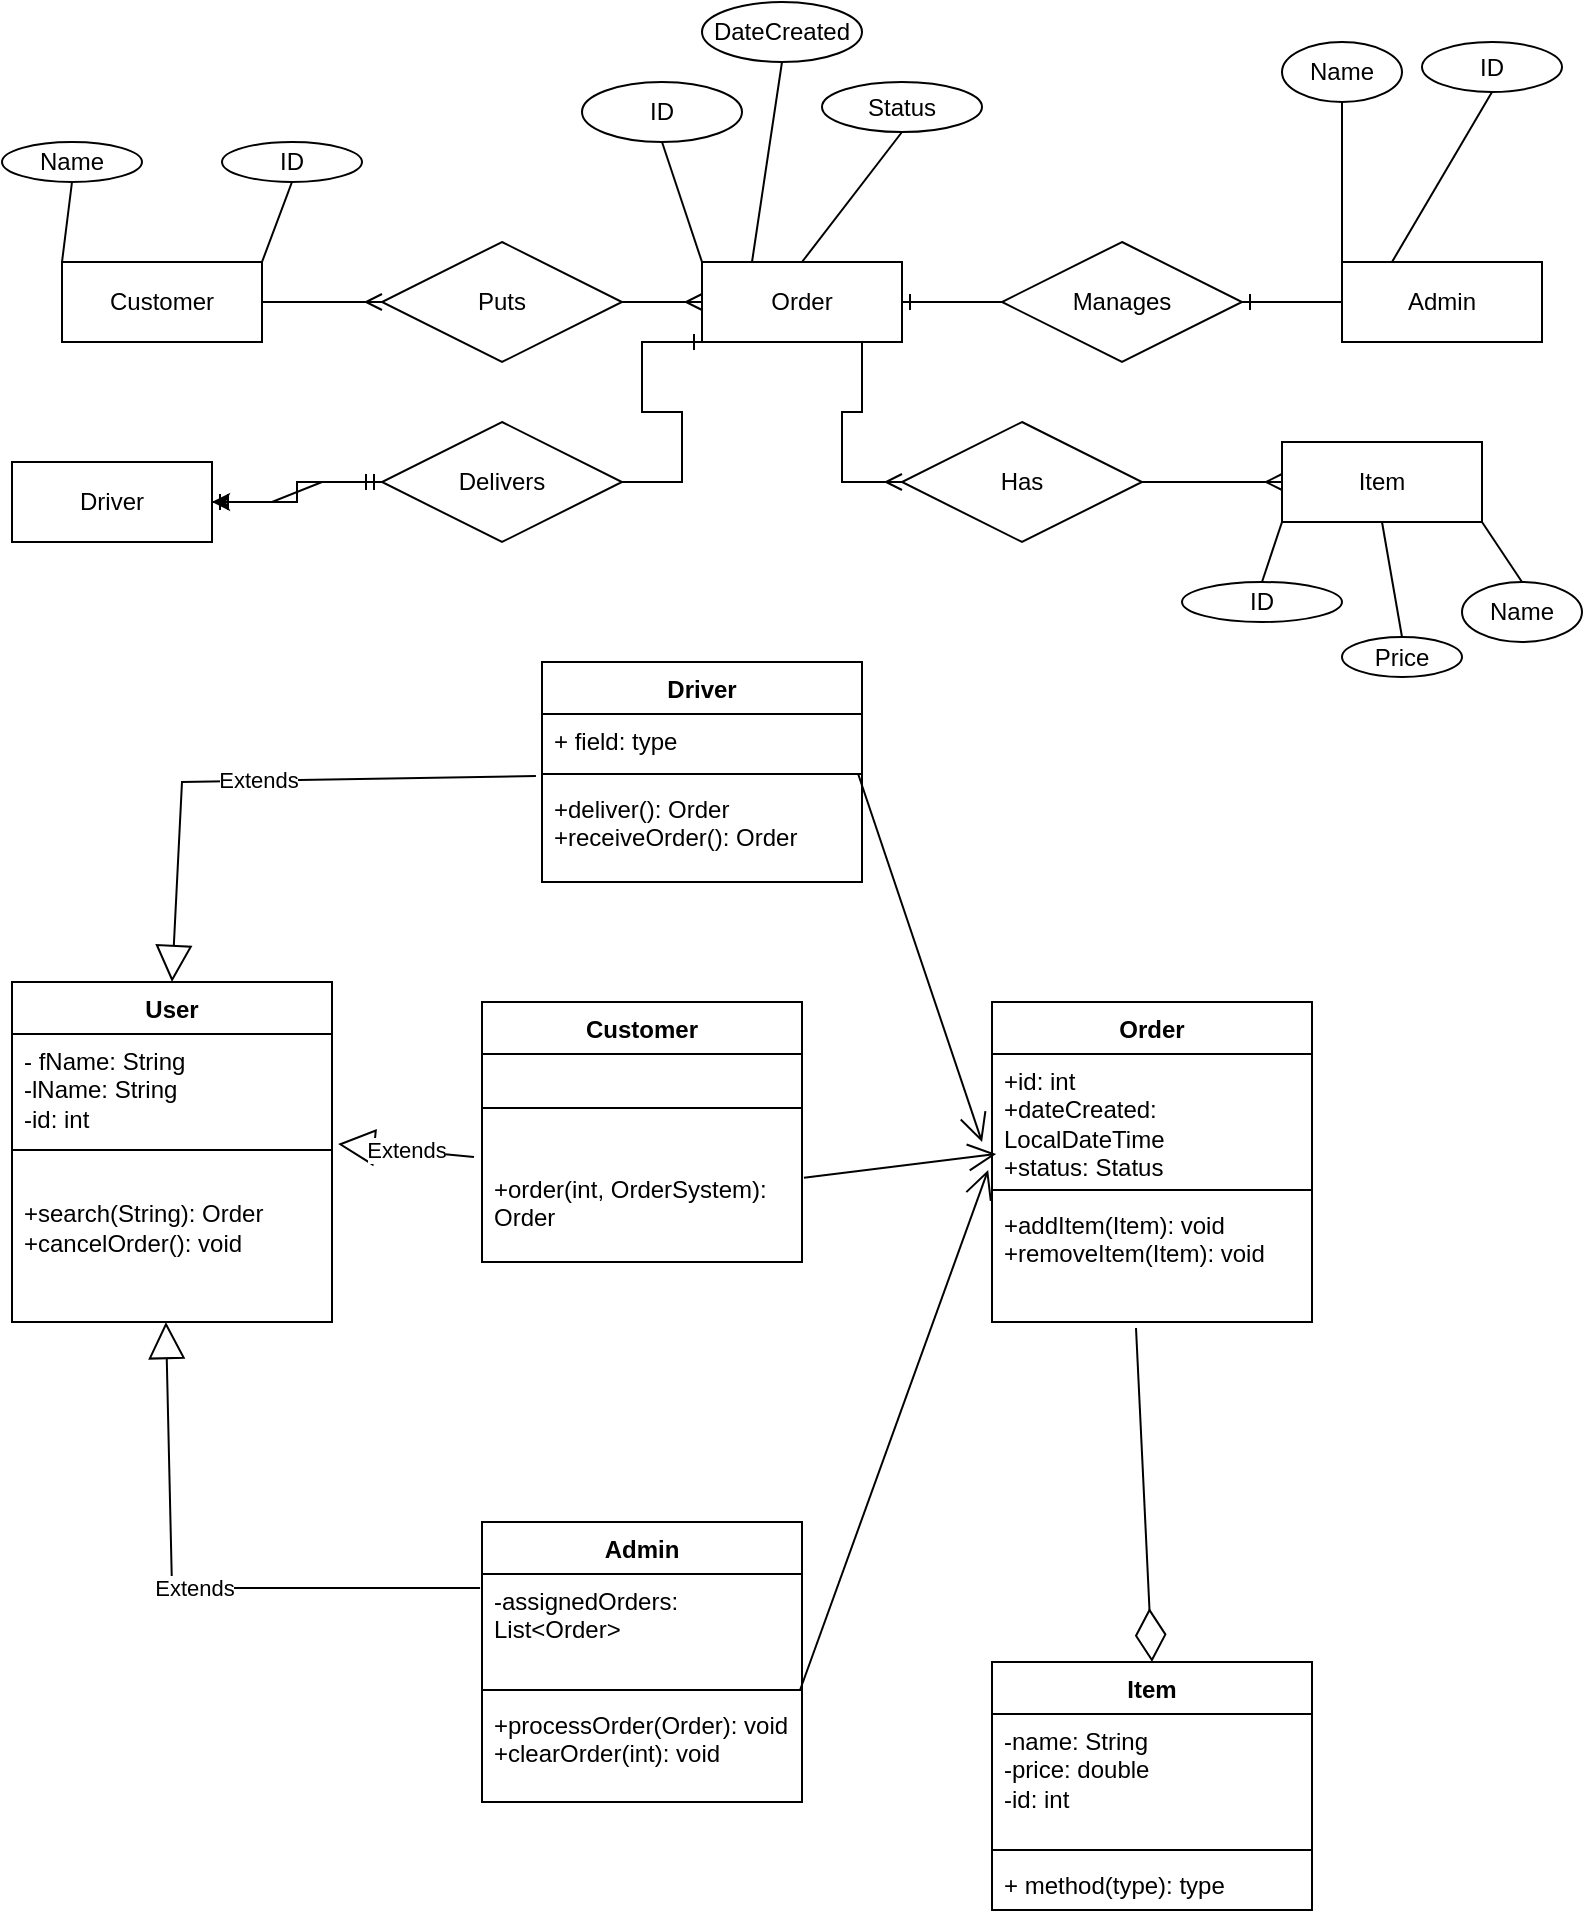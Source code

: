 <mxfile version="24.4.13" type="device" pages="2">
  <diagram name="Page-1" id="YX4GBI7kqbMjf_V6IDRE">
    <mxGraphModel dx="1249" dy="683" grid="1" gridSize="10" guides="1" tooltips="1" connect="1" arrows="1" fold="1" page="1" pageScale="1" pageWidth="850" pageHeight="1100" math="0" shadow="0">
      <root>
        <mxCell id="0" />
        <mxCell id="1" parent="0" />
        <mxCell id="QRX2uHRSCeNpsuwApHB3-1" value="Customer" style="whiteSpace=wrap;html=1;align=center;" vertex="1" parent="1">
          <mxGeometry x="40" y="140" width="100" height="40" as="geometry" />
        </mxCell>
        <mxCell id="QRX2uHRSCeNpsuwApHB3-2" value="Admin" style="whiteSpace=wrap;html=1;align=center;" vertex="1" parent="1">
          <mxGeometry x="680" y="140" width="100" height="40" as="geometry" />
        </mxCell>
        <mxCell id="QRX2uHRSCeNpsuwApHB3-3" value="Order" style="whiteSpace=wrap;html=1;align=center;" vertex="1" parent="1">
          <mxGeometry x="360" y="140" width="100" height="40" as="geometry" />
        </mxCell>
        <mxCell id="QRX2uHRSCeNpsuwApHB3-4" value="Item" style="whiteSpace=wrap;html=1;align=center;" vertex="1" parent="1">
          <mxGeometry x="650" y="230" width="100" height="40" as="geometry" />
        </mxCell>
        <mxCell id="QRX2uHRSCeNpsuwApHB3-5" value="Puts" style="shape=rhombus;perimeter=rhombusPerimeter;whiteSpace=wrap;html=1;align=center;" vertex="1" parent="1">
          <mxGeometry x="200" y="130" width="120" height="60" as="geometry" />
        </mxCell>
        <mxCell id="QRX2uHRSCeNpsuwApHB3-9" value="" style="edgeStyle=entityRelationEdgeStyle;fontSize=12;html=1;endArrow=ERmany;rounded=0;exitX=1;exitY=0.5;exitDx=0;exitDy=0;entryX=0;entryY=0.5;entryDx=0;entryDy=0;" edge="1" parent="1" source="QRX2uHRSCeNpsuwApHB3-1" target="QRX2uHRSCeNpsuwApHB3-5">
          <mxGeometry width="100" height="100" relative="1" as="geometry">
            <mxPoint x="120" y="270" as="sourcePoint" />
            <mxPoint x="220" y="170" as="targetPoint" />
          </mxGeometry>
        </mxCell>
        <mxCell id="QRX2uHRSCeNpsuwApHB3-10" value="" style="edgeStyle=entityRelationEdgeStyle;fontSize=12;html=1;endArrow=ERmany;rounded=0;exitX=1;exitY=0.5;exitDx=0;exitDy=0;entryX=0;entryY=0.5;entryDx=0;entryDy=0;" edge="1" parent="1" source="QRX2uHRSCeNpsuwApHB3-5" target="QRX2uHRSCeNpsuwApHB3-3">
          <mxGeometry width="100" height="100" relative="1" as="geometry">
            <mxPoint x="360" y="150" as="sourcePoint" />
            <mxPoint x="460" y="50" as="targetPoint" />
          </mxGeometry>
        </mxCell>
        <mxCell id="QRX2uHRSCeNpsuwApHB3-11" value="Manages" style="shape=rhombus;perimeter=rhombusPerimeter;whiteSpace=wrap;html=1;align=center;" vertex="1" parent="1">
          <mxGeometry x="510" y="130" width="120" height="60" as="geometry" />
        </mxCell>
        <mxCell id="QRX2uHRSCeNpsuwApHB3-12" value="" style="edgeStyle=entityRelationEdgeStyle;fontSize=12;html=1;endArrow=ERmany;rounded=0;entryX=0;entryY=0.5;entryDx=0;entryDy=0;exitX=0.5;exitY=1;exitDx=0;exitDy=0;" edge="1" parent="1" source="QRX2uHRSCeNpsuwApHB3-3" target="QRX2uHRSCeNpsuwApHB3-15">
          <mxGeometry width="100" height="100" relative="1" as="geometry">
            <mxPoint x="410" y="200" as="sourcePoint" />
            <mxPoint x="600" y="220" as="targetPoint" />
          </mxGeometry>
        </mxCell>
        <mxCell id="QRX2uHRSCeNpsuwApHB3-13" value="" style="edgeStyle=entityRelationEdgeStyle;fontSize=12;html=1;endArrow=ERone;endFill=1;rounded=0;exitX=0;exitY=0.5;exitDx=0;exitDy=0;entryX=1;entryY=0.5;entryDx=0;entryDy=0;" edge="1" parent="1" source="QRX2uHRSCeNpsuwApHB3-2" target="QRX2uHRSCeNpsuwApHB3-11">
          <mxGeometry width="100" height="100" relative="1" as="geometry">
            <mxPoint x="630" y="310" as="sourcePoint" />
            <mxPoint x="730" y="210" as="targetPoint" />
          </mxGeometry>
        </mxCell>
        <mxCell id="QRX2uHRSCeNpsuwApHB3-14" value="" style="edgeStyle=entityRelationEdgeStyle;fontSize=12;html=1;endArrow=ERone;endFill=1;rounded=0;exitX=0;exitY=0.5;exitDx=0;exitDy=0;entryX=1;entryY=0.5;entryDx=0;entryDy=0;" edge="1" parent="1" source="QRX2uHRSCeNpsuwApHB3-11" target="QRX2uHRSCeNpsuwApHB3-3">
          <mxGeometry width="100" height="100" relative="1" as="geometry">
            <mxPoint x="480" y="190" as="sourcePoint" />
            <mxPoint x="580" y="90" as="targetPoint" />
          </mxGeometry>
        </mxCell>
        <mxCell id="QRX2uHRSCeNpsuwApHB3-15" value="Has" style="shape=rhombus;perimeter=rhombusPerimeter;whiteSpace=wrap;html=1;align=center;" vertex="1" parent="1">
          <mxGeometry x="460" y="220" width="120" height="60" as="geometry" />
        </mxCell>
        <mxCell id="QRX2uHRSCeNpsuwApHB3-16" value="" style="edgeStyle=entityRelationEdgeStyle;fontSize=12;html=1;endArrow=ERmany;rounded=0;exitX=1;exitY=0.5;exitDx=0;exitDy=0;entryX=0;entryY=0.5;entryDx=0;entryDy=0;" edge="1" parent="1" source="QRX2uHRSCeNpsuwApHB3-15" target="QRX2uHRSCeNpsuwApHB3-4">
          <mxGeometry width="100" height="100" relative="1" as="geometry">
            <mxPoint x="580" y="400" as="sourcePoint" />
            <mxPoint x="680" y="300" as="targetPoint" />
          </mxGeometry>
        </mxCell>
        <mxCell id="QRX2uHRSCeNpsuwApHB3-17" value="Name" style="ellipse;whiteSpace=wrap;html=1;align=center;" vertex="1" parent="1">
          <mxGeometry x="10" y="80" width="70" height="20" as="geometry" />
        </mxCell>
        <mxCell id="QRX2uHRSCeNpsuwApHB3-18" value="ID" style="ellipse;whiteSpace=wrap;html=1;align=center;" vertex="1" parent="1">
          <mxGeometry x="120" y="80" width="70" height="20" as="geometry" />
        </mxCell>
        <mxCell id="QRX2uHRSCeNpsuwApHB3-19" value="" style="endArrow=none;html=1;rounded=0;entryX=0.5;entryY=1;entryDx=0;entryDy=0;exitX=0;exitY=0;exitDx=0;exitDy=0;" edge="1" parent="1" source="QRX2uHRSCeNpsuwApHB3-1" target="QRX2uHRSCeNpsuwApHB3-17">
          <mxGeometry relative="1" as="geometry">
            <mxPoint x="10" y="160" as="sourcePoint" />
            <mxPoint x="170" y="160" as="targetPoint" />
          </mxGeometry>
        </mxCell>
        <mxCell id="QRX2uHRSCeNpsuwApHB3-20" value="" style="endArrow=none;html=1;rounded=0;exitX=1;exitY=0;exitDx=0;exitDy=0;entryX=0.5;entryY=1;entryDx=0;entryDy=0;" edge="1" parent="1" source="QRX2uHRSCeNpsuwApHB3-1" target="QRX2uHRSCeNpsuwApHB3-18">
          <mxGeometry relative="1" as="geometry">
            <mxPoint x="210" y="210" as="sourcePoint" />
            <mxPoint x="370" y="210" as="targetPoint" />
          </mxGeometry>
        </mxCell>
        <mxCell id="QRX2uHRSCeNpsuwApHB3-21" value="ID" style="ellipse;whiteSpace=wrap;html=1;align=center;" vertex="1" parent="1">
          <mxGeometry x="300" y="50" width="80" height="30" as="geometry" />
        </mxCell>
        <mxCell id="QRX2uHRSCeNpsuwApHB3-22" value="Status" style="ellipse;whiteSpace=wrap;html=1;align=center;" vertex="1" parent="1">
          <mxGeometry x="420" y="50" width="80" height="25" as="geometry" />
        </mxCell>
        <mxCell id="QRX2uHRSCeNpsuwApHB3-23" value="DateCreated" style="ellipse;whiteSpace=wrap;html=1;align=center;" vertex="1" parent="1">
          <mxGeometry x="360" y="10" width="80" height="30" as="geometry" />
        </mxCell>
        <mxCell id="QRX2uHRSCeNpsuwApHB3-25" value="" style="endArrow=none;html=1;rounded=0;exitX=0;exitY=0;exitDx=0;exitDy=0;entryX=0.5;entryY=1;entryDx=0;entryDy=0;" edge="1" parent="1" source="QRX2uHRSCeNpsuwApHB3-3" target="QRX2uHRSCeNpsuwApHB3-21">
          <mxGeometry relative="1" as="geometry">
            <mxPoint x="390" y="110" as="sourcePoint" />
            <mxPoint x="550" y="110" as="targetPoint" />
          </mxGeometry>
        </mxCell>
        <mxCell id="QRX2uHRSCeNpsuwApHB3-26" value="" style="endArrow=none;html=1;rounded=0;exitX=0.5;exitY=0;exitDx=0;exitDy=0;entryX=0.5;entryY=1;entryDx=0;entryDy=0;" edge="1" parent="1" source="QRX2uHRSCeNpsuwApHB3-3" target="QRX2uHRSCeNpsuwApHB3-22">
          <mxGeometry relative="1" as="geometry">
            <mxPoint x="450" y="110" as="sourcePoint" />
            <mxPoint x="610" y="110" as="targetPoint" />
          </mxGeometry>
        </mxCell>
        <mxCell id="QRX2uHRSCeNpsuwApHB3-27" value="" style="endArrow=none;html=1;rounded=0;exitX=0.25;exitY=0;exitDx=0;exitDy=0;entryX=0.5;entryY=1;entryDx=0;entryDy=0;" edge="1" parent="1" source="QRX2uHRSCeNpsuwApHB3-3" target="QRX2uHRSCeNpsuwApHB3-23">
          <mxGeometry relative="1" as="geometry">
            <mxPoint x="490" y="110" as="sourcePoint" />
            <mxPoint x="650" y="110" as="targetPoint" />
          </mxGeometry>
        </mxCell>
        <mxCell id="QRX2uHRSCeNpsuwApHB3-28" value="Name" style="ellipse;whiteSpace=wrap;html=1;align=center;" vertex="1" parent="1">
          <mxGeometry x="650" y="30" width="60" height="30" as="geometry" />
        </mxCell>
        <mxCell id="QRX2uHRSCeNpsuwApHB3-29" value="ID" style="ellipse;whiteSpace=wrap;html=1;align=center;" vertex="1" parent="1">
          <mxGeometry x="720" y="30" width="70" height="25" as="geometry" />
        </mxCell>
        <mxCell id="QRX2uHRSCeNpsuwApHB3-30" value="" style="endArrow=none;html=1;rounded=0;exitX=0;exitY=0;exitDx=0;exitDy=0;entryX=0.5;entryY=1;entryDx=0;entryDy=0;" edge="1" parent="1" source="QRX2uHRSCeNpsuwApHB3-2" target="QRX2uHRSCeNpsuwApHB3-28">
          <mxGeometry relative="1" as="geometry">
            <mxPoint x="770" y="100" as="sourcePoint" />
            <mxPoint x="930" y="100" as="targetPoint" />
          </mxGeometry>
        </mxCell>
        <mxCell id="QRX2uHRSCeNpsuwApHB3-31" value="" style="endArrow=none;html=1;rounded=0;exitX=0.25;exitY=0;exitDx=0;exitDy=0;entryX=0.5;entryY=1;entryDx=0;entryDy=0;" edge="1" parent="1" source="QRX2uHRSCeNpsuwApHB3-2" target="QRX2uHRSCeNpsuwApHB3-29">
          <mxGeometry relative="1" as="geometry">
            <mxPoint x="770" y="110" as="sourcePoint" />
            <mxPoint x="930" y="110" as="targetPoint" />
          </mxGeometry>
        </mxCell>
        <mxCell id="QRX2uHRSCeNpsuwApHB3-33" value="ID" style="ellipse;whiteSpace=wrap;html=1;align=center;" vertex="1" parent="1">
          <mxGeometry x="600" y="300" width="80" height="20" as="geometry" />
        </mxCell>
        <mxCell id="QRX2uHRSCeNpsuwApHB3-34" value="Name" style="ellipse;whiteSpace=wrap;html=1;align=center;" vertex="1" parent="1">
          <mxGeometry x="740" y="300" width="60" height="30" as="geometry" />
        </mxCell>
        <mxCell id="QRX2uHRSCeNpsuwApHB3-35" value="Price" style="ellipse;whiteSpace=wrap;html=1;align=center;" vertex="1" parent="1">
          <mxGeometry x="680" y="327.5" width="60" height="20" as="geometry" />
        </mxCell>
        <mxCell id="QRX2uHRSCeNpsuwApHB3-36" value="" style="endArrow=none;html=1;rounded=0;exitX=0;exitY=1;exitDx=0;exitDy=0;entryX=0.5;entryY=0;entryDx=0;entryDy=0;" edge="1" parent="1" source="QRX2uHRSCeNpsuwApHB3-4" target="QRX2uHRSCeNpsuwApHB3-33">
          <mxGeometry relative="1" as="geometry">
            <mxPoint x="630" y="300" as="sourcePoint" />
            <mxPoint x="790" y="300" as="targetPoint" />
          </mxGeometry>
        </mxCell>
        <mxCell id="QRX2uHRSCeNpsuwApHB3-37" value="" style="endArrow=none;html=1;rounded=0;exitX=1;exitY=1;exitDx=0;exitDy=0;entryX=0.5;entryY=0;entryDx=0;entryDy=0;" edge="1" parent="1" source="QRX2uHRSCeNpsuwApHB3-4" target="QRX2uHRSCeNpsuwApHB3-34">
          <mxGeometry relative="1" as="geometry">
            <mxPoint x="750" y="300" as="sourcePoint" />
            <mxPoint x="910" y="300" as="targetPoint" />
          </mxGeometry>
        </mxCell>
        <mxCell id="QRX2uHRSCeNpsuwApHB3-38" value="" style="endArrow=none;html=1;rounded=0;exitX=0.5;exitY=1;exitDx=0;exitDy=0;entryX=0.5;entryY=0;entryDx=0;entryDy=0;" edge="1" parent="1" source="QRX2uHRSCeNpsuwApHB3-4" target="QRX2uHRSCeNpsuwApHB3-35">
          <mxGeometry relative="1" as="geometry">
            <mxPoint x="700" y="300" as="sourcePoint" />
            <mxPoint x="860" y="300" as="targetPoint" />
          </mxGeometry>
        </mxCell>
        <mxCell id="QRX2uHRSCeNpsuwApHB3-39" value="User" style="swimlane;fontStyle=1;align=center;verticalAlign=top;childLayout=stackLayout;horizontal=1;startSize=26;horizontalStack=0;resizeParent=1;resizeParentMax=0;resizeLast=0;collapsible=1;marginBottom=0;whiteSpace=wrap;html=1;" vertex="1" parent="1">
          <mxGeometry x="15" y="500" width="160" height="170" as="geometry" />
        </mxCell>
        <mxCell id="QRX2uHRSCeNpsuwApHB3-40" value="- fName: String&lt;div&gt;-lName: String&lt;br&gt;&lt;div&gt;-id: int&lt;/div&gt;&lt;/div&gt;" style="text;strokeColor=none;fillColor=none;align=left;verticalAlign=top;spacingLeft=4;spacingRight=4;overflow=hidden;rotatable=0;points=[[0,0.5],[1,0.5]];portConstraint=eastwest;whiteSpace=wrap;html=1;" vertex="1" parent="QRX2uHRSCeNpsuwApHB3-39">
          <mxGeometry y="26" width="160" height="54" as="geometry" />
        </mxCell>
        <mxCell id="QRX2uHRSCeNpsuwApHB3-41" value="" style="line;strokeWidth=1;fillColor=none;align=left;verticalAlign=middle;spacingTop=-1;spacingLeft=3;spacingRight=3;rotatable=0;labelPosition=right;points=[];portConstraint=eastwest;strokeColor=inherit;" vertex="1" parent="QRX2uHRSCeNpsuwApHB3-39">
          <mxGeometry y="80" width="160" height="8" as="geometry" />
        </mxCell>
        <mxCell id="QRX2uHRSCeNpsuwApHB3-42" value="&lt;br&gt;&lt;div&gt;+search(String): Order&lt;/div&gt;&lt;div&gt;+cancelOrder(): void&lt;/div&gt;" style="text;strokeColor=none;fillColor=none;align=left;verticalAlign=top;spacingLeft=4;spacingRight=4;overflow=hidden;rotatable=0;points=[[0,0.5],[1,0.5]];portConstraint=eastwest;whiteSpace=wrap;html=1;" vertex="1" parent="QRX2uHRSCeNpsuwApHB3-39">
          <mxGeometry y="88" width="160" height="82" as="geometry" />
        </mxCell>
        <mxCell id="QRX2uHRSCeNpsuwApHB3-43" value="Order" style="swimlane;fontStyle=1;align=center;verticalAlign=top;childLayout=stackLayout;horizontal=1;startSize=26;horizontalStack=0;resizeParent=1;resizeParentMax=0;resizeLast=0;collapsible=1;marginBottom=0;whiteSpace=wrap;html=1;" vertex="1" parent="1">
          <mxGeometry x="505" y="510" width="160" height="160" as="geometry" />
        </mxCell>
        <mxCell id="QRX2uHRSCeNpsuwApHB3-44" value="+id: int&lt;div&gt;+dateCreated: LocalDateTime&lt;/div&gt;&lt;div&gt;+status: Status&lt;/div&gt;" style="text;strokeColor=none;fillColor=none;align=left;verticalAlign=top;spacingLeft=4;spacingRight=4;overflow=hidden;rotatable=0;points=[[0,0.5],[1,0.5]];portConstraint=eastwest;whiteSpace=wrap;html=1;" vertex="1" parent="QRX2uHRSCeNpsuwApHB3-43">
          <mxGeometry y="26" width="160" height="64" as="geometry" />
        </mxCell>
        <mxCell id="QRX2uHRSCeNpsuwApHB3-45" value="" style="line;strokeWidth=1;fillColor=none;align=left;verticalAlign=middle;spacingTop=-1;spacingLeft=3;spacingRight=3;rotatable=0;labelPosition=right;points=[];portConstraint=eastwest;strokeColor=inherit;" vertex="1" parent="QRX2uHRSCeNpsuwApHB3-43">
          <mxGeometry y="90" width="160" height="8" as="geometry" />
        </mxCell>
        <mxCell id="QRX2uHRSCeNpsuwApHB3-46" value="+addItem(Item): void&lt;div&gt;+removeItem(Item): void&lt;/div&gt;&lt;div&gt;&lt;br&gt;&lt;/div&gt;" style="text;strokeColor=none;fillColor=none;align=left;verticalAlign=top;spacingLeft=4;spacingRight=4;overflow=hidden;rotatable=0;points=[[0,0.5],[1,0.5]];portConstraint=eastwest;whiteSpace=wrap;html=1;" vertex="1" parent="QRX2uHRSCeNpsuwApHB3-43">
          <mxGeometry y="98" width="160" height="62" as="geometry" />
        </mxCell>
        <mxCell id="QRX2uHRSCeNpsuwApHB3-47" value="Admin" style="swimlane;fontStyle=1;align=center;verticalAlign=top;childLayout=stackLayout;horizontal=1;startSize=26;horizontalStack=0;resizeParent=1;resizeParentMax=0;resizeLast=0;collapsible=1;marginBottom=0;whiteSpace=wrap;html=1;" vertex="1" parent="1">
          <mxGeometry x="250" y="770" width="160" height="140" as="geometry" />
        </mxCell>
        <mxCell id="QRX2uHRSCeNpsuwApHB3-48" value="&lt;div&gt;-assignedOrders: List&amp;lt;Order&amp;gt;&lt;/div&gt;" style="text;strokeColor=none;fillColor=none;align=left;verticalAlign=top;spacingLeft=4;spacingRight=4;overflow=hidden;rotatable=0;points=[[0,0.5],[1,0.5]];portConstraint=eastwest;whiteSpace=wrap;html=1;" vertex="1" parent="QRX2uHRSCeNpsuwApHB3-47">
          <mxGeometry y="26" width="160" height="54" as="geometry" />
        </mxCell>
        <mxCell id="QRX2uHRSCeNpsuwApHB3-49" value="" style="line;strokeWidth=1;fillColor=none;align=left;verticalAlign=middle;spacingTop=-1;spacingLeft=3;spacingRight=3;rotatable=0;labelPosition=right;points=[];portConstraint=eastwest;strokeColor=inherit;" vertex="1" parent="QRX2uHRSCeNpsuwApHB3-47">
          <mxGeometry y="80" width="160" height="8" as="geometry" />
        </mxCell>
        <mxCell id="QRX2uHRSCeNpsuwApHB3-50" value="+processOrder(Order): void&lt;div&gt;+clearOrder(int): void&lt;/div&gt;" style="text;strokeColor=none;fillColor=none;align=left;verticalAlign=top;spacingLeft=4;spacingRight=4;overflow=hidden;rotatable=0;points=[[0,0.5],[1,0.5]];portConstraint=eastwest;whiteSpace=wrap;html=1;" vertex="1" parent="QRX2uHRSCeNpsuwApHB3-47">
          <mxGeometry y="88" width="160" height="52" as="geometry" />
        </mxCell>
        <mxCell id="QRX2uHRSCeNpsuwApHB3-51" value="Item" style="swimlane;fontStyle=1;align=center;verticalAlign=top;childLayout=stackLayout;horizontal=1;startSize=26;horizontalStack=0;resizeParent=1;resizeParentMax=0;resizeLast=0;collapsible=1;marginBottom=0;whiteSpace=wrap;html=1;" vertex="1" parent="1">
          <mxGeometry x="505" y="840" width="160" height="124" as="geometry" />
        </mxCell>
        <mxCell id="QRX2uHRSCeNpsuwApHB3-52" value="-name: String&lt;div&gt;-price: double&lt;/div&gt;&lt;div&gt;-id: int&lt;/div&gt;" style="text;strokeColor=none;fillColor=none;align=left;verticalAlign=top;spacingLeft=4;spacingRight=4;overflow=hidden;rotatable=0;points=[[0,0.5],[1,0.5]];portConstraint=eastwest;whiteSpace=wrap;html=1;" vertex="1" parent="QRX2uHRSCeNpsuwApHB3-51">
          <mxGeometry y="26" width="160" height="64" as="geometry" />
        </mxCell>
        <mxCell id="QRX2uHRSCeNpsuwApHB3-53" value="" style="line;strokeWidth=1;fillColor=none;align=left;verticalAlign=middle;spacingTop=-1;spacingLeft=3;spacingRight=3;rotatable=0;labelPosition=right;points=[];portConstraint=eastwest;strokeColor=inherit;" vertex="1" parent="QRX2uHRSCeNpsuwApHB3-51">
          <mxGeometry y="90" width="160" height="8" as="geometry" />
        </mxCell>
        <mxCell id="QRX2uHRSCeNpsuwApHB3-54" value="+ method(type): type" style="text;strokeColor=none;fillColor=none;align=left;verticalAlign=top;spacingLeft=4;spacingRight=4;overflow=hidden;rotatable=0;points=[[0,0.5],[1,0.5]];portConstraint=eastwest;whiteSpace=wrap;html=1;" vertex="1" parent="QRX2uHRSCeNpsuwApHB3-51">
          <mxGeometry y="98" width="160" height="26" as="geometry" />
        </mxCell>
        <mxCell id="QRX2uHRSCeNpsuwApHB3-63" value="Extends" style="endArrow=block;endSize=16;endFill=0;html=1;rounded=0;exitX=-0.006;exitY=0.13;exitDx=0;exitDy=0;entryX=0.481;entryY=1;entryDx=0;entryDy=0;entryPerimeter=0;exitPerimeter=0;" edge="1" parent="1" source="QRX2uHRSCeNpsuwApHB3-48" target="QRX2uHRSCeNpsuwApHB3-42">
          <mxGeometry width="160" relative="1" as="geometry">
            <mxPoint x="215" y="690" as="sourcePoint" />
            <mxPoint x="375" y="690" as="targetPoint" />
            <Array as="points">
              <mxPoint x="95" y="803" />
            </Array>
          </mxGeometry>
        </mxCell>
        <mxCell id="QRX2uHRSCeNpsuwApHB3-64" value="" style="endArrow=diamondThin;endFill=0;endSize=24;html=1;rounded=0;exitX=0.45;exitY=1.048;exitDx=0;exitDy=0;exitPerimeter=0;entryX=0.5;entryY=0;entryDx=0;entryDy=0;" edge="1" parent="1" source="QRX2uHRSCeNpsuwApHB3-46" target="QRX2uHRSCeNpsuwApHB3-51">
          <mxGeometry width="160" relative="1" as="geometry">
            <mxPoint x="365" y="710" as="sourcePoint" />
            <mxPoint x="525" y="710" as="targetPoint" />
          </mxGeometry>
        </mxCell>
        <mxCell id="QRX2uHRSCeNpsuwApHB3-68" value="Customer" style="swimlane;fontStyle=1;align=center;verticalAlign=top;childLayout=stackLayout;horizontal=1;startSize=26;horizontalStack=0;resizeParent=1;resizeParentMax=0;resizeLast=0;collapsible=1;marginBottom=0;whiteSpace=wrap;html=1;" vertex="1" parent="1">
          <mxGeometry x="250" y="510" width="160" height="130" as="geometry" />
        </mxCell>
        <mxCell id="QRX2uHRSCeNpsuwApHB3-70" value="" style="line;strokeWidth=1;fillColor=none;align=left;verticalAlign=middle;spacingTop=-1;spacingLeft=3;spacingRight=3;rotatable=0;labelPosition=right;points=[];portConstraint=eastwest;strokeColor=inherit;" vertex="1" parent="QRX2uHRSCeNpsuwApHB3-68">
          <mxGeometry y="26" width="160" height="54" as="geometry" />
        </mxCell>
        <mxCell id="QRX2uHRSCeNpsuwApHB3-71" value="+order(int, OrderSystem):&amp;nbsp;&lt;div&gt;Order&lt;/div&gt;&lt;div&gt;&lt;br&gt;&lt;/div&gt;" style="text;strokeColor=none;fillColor=none;align=left;verticalAlign=top;spacingLeft=4;spacingRight=4;overflow=hidden;rotatable=0;points=[[0,0.5],[1,0.5]];portConstraint=eastwest;whiteSpace=wrap;html=1;" vertex="1" parent="QRX2uHRSCeNpsuwApHB3-68">
          <mxGeometry y="80" width="160" height="50" as="geometry" />
        </mxCell>
        <mxCell id="QRX2uHRSCeNpsuwApHB3-72" value="Extends" style="endArrow=block;endSize=16;endFill=0;html=1;rounded=0;exitX=-0.025;exitY=-0.049;exitDx=0;exitDy=0;entryX=1.019;entryY=1.019;entryDx=0;entryDy=0;entryPerimeter=0;exitPerimeter=0;" edge="1" parent="1" source="QRX2uHRSCeNpsuwApHB3-71" target="QRX2uHRSCeNpsuwApHB3-40">
          <mxGeometry width="160" relative="1" as="geometry">
            <mxPoint x="265" y="680" as="sourcePoint" />
            <mxPoint x="425" y="680" as="targetPoint" />
          </mxGeometry>
        </mxCell>
        <mxCell id="QRX2uHRSCeNpsuwApHB3-73" value="" style="endArrow=open;endFill=1;endSize=12;html=1;rounded=0;exitX=0.994;exitY=0.5;exitDx=0;exitDy=0;exitPerimeter=0;entryX=-0.012;entryY=0.906;entryDx=0;entryDy=0;entryPerimeter=0;" edge="1" parent="1" source="QRX2uHRSCeNpsuwApHB3-49" target="QRX2uHRSCeNpsuwApHB3-44">
          <mxGeometry width="160" relative="1" as="geometry">
            <mxPoint x="445" y="730" as="sourcePoint" />
            <mxPoint x="605" y="730" as="targetPoint" />
          </mxGeometry>
        </mxCell>
        <mxCell id="QRX2uHRSCeNpsuwApHB3-74" value="" style="endArrow=open;endFill=1;endSize=12;html=1;rounded=0;exitX=1.006;exitY=0.157;exitDx=0;exitDy=0;exitPerimeter=0;entryX=0.013;entryY=0.781;entryDx=0;entryDy=0;entryPerimeter=0;" edge="1" parent="1" source="QRX2uHRSCeNpsuwApHB3-71" target="QRX2uHRSCeNpsuwApHB3-44">
          <mxGeometry width="160" relative="1" as="geometry">
            <mxPoint x="435" y="550" as="sourcePoint" />
            <mxPoint x="595" y="550" as="targetPoint" />
          </mxGeometry>
        </mxCell>
        <mxCell id="QRX2uHRSCeNpsuwApHB3-75" value="Driver" style="whiteSpace=wrap;html=1;align=center;" vertex="1" parent="1">
          <mxGeometry x="15" y="240" width="100" height="40" as="geometry" />
        </mxCell>
        <mxCell id="QRX2uHRSCeNpsuwApHB3-76" value="" style="edgeStyle=entityRelationEdgeStyle;fontSize=12;html=1;endArrow=ERmandOne;startArrow=ERmandOne;rounded=0;exitX=1;exitY=0.5;exitDx=0;exitDy=0;entryX=0;entryY=0.5;entryDx=0;entryDy=0;" edge="1" parent="1" source="QRX2uHRSCeNpsuwApHB3-75" target="QRX2uHRSCeNpsuwApHB3-77">
          <mxGeometry width="100" height="100" relative="1" as="geometry">
            <mxPoint x="220" y="340" as="sourcePoint" />
            <mxPoint x="240" y="250" as="targetPoint" />
            <Array as="points">
              <mxPoint x="360" y="270" />
            </Array>
          </mxGeometry>
        </mxCell>
        <mxCell id="QRX2uHRSCeNpsuwApHB3-78" value="" style="edgeStyle=orthogonalEdgeStyle;rounded=0;orthogonalLoop=1;jettySize=auto;html=1;" edge="1" parent="1" source="QRX2uHRSCeNpsuwApHB3-77" target="QRX2uHRSCeNpsuwApHB3-75">
          <mxGeometry relative="1" as="geometry" />
        </mxCell>
        <mxCell id="QRX2uHRSCeNpsuwApHB3-77" value="Delivers" style="shape=rhombus;perimeter=rhombusPerimeter;whiteSpace=wrap;html=1;align=center;" vertex="1" parent="1">
          <mxGeometry x="200" y="220" width="120" height="60" as="geometry" />
        </mxCell>
        <mxCell id="QRX2uHRSCeNpsuwApHB3-79" value="" style="edgeStyle=entityRelationEdgeStyle;fontSize=12;html=1;endArrow=ERone;endFill=1;rounded=0;exitX=1;exitY=0.5;exitDx=0;exitDy=0;entryX=0;entryY=1;entryDx=0;entryDy=0;" edge="1" parent="1" source="QRX2uHRSCeNpsuwApHB3-77" target="QRX2uHRSCeNpsuwApHB3-3">
          <mxGeometry width="100" height="100" relative="1" as="geometry">
            <mxPoint x="340" y="330" as="sourcePoint" />
            <mxPoint x="440" y="230" as="targetPoint" />
          </mxGeometry>
        </mxCell>
        <mxCell id="QRX2uHRSCeNpsuwApHB3-80" value="Driver" style="swimlane;fontStyle=1;align=center;verticalAlign=top;childLayout=stackLayout;horizontal=1;startSize=26;horizontalStack=0;resizeParent=1;resizeParentMax=0;resizeLast=0;collapsible=1;marginBottom=0;whiteSpace=wrap;html=1;" vertex="1" parent="1">
          <mxGeometry x="280" y="340" width="160" height="110" as="geometry" />
        </mxCell>
        <mxCell id="QRX2uHRSCeNpsuwApHB3-81" value="+ field: type" style="text;strokeColor=none;fillColor=none;align=left;verticalAlign=top;spacingLeft=4;spacingRight=4;overflow=hidden;rotatable=0;points=[[0,0.5],[1,0.5]];portConstraint=eastwest;whiteSpace=wrap;html=1;" vertex="1" parent="QRX2uHRSCeNpsuwApHB3-80">
          <mxGeometry y="26" width="160" height="26" as="geometry" />
        </mxCell>
        <mxCell id="QRX2uHRSCeNpsuwApHB3-82" value="" style="line;strokeWidth=1;fillColor=none;align=left;verticalAlign=middle;spacingTop=-1;spacingLeft=3;spacingRight=3;rotatable=0;labelPosition=right;points=[];portConstraint=eastwest;strokeColor=inherit;" vertex="1" parent="QRX2uHRSCeNpsuwApHB3-80">
          <mxGeometry y="52" width="160" height="8" as="geometry" />
        </mxCell>
        <mxCell id="QRX2uHRSCeNpsuwApHB3-83" value="+deliver(): Order&lt;div&gt;+receiveOrder(): Order&amp;nbsp;&lt;/div&gt;" style="text;strokeColor=none;fillColor=none;align=left;verticalAlign=top;spacingLeft=4;spacingRight=4;overflow=hidden;rotatable=0;points=[[0,0.5],[1,0.5]];portConstraint=eastwest;whiteSpace=wrap;html=1;" vertex="1" parent="QRX2uHRSCeNpsuwApHB3-80">
          <mxGeometry y="60" width="160" height="50" as="geometry" />
        </mxCell>
        <mxCell id="QRX2uHRSCeNpsuwApHB3-84" value="Extends" style="endArrow=block;endSize=16;endFill=0;html=1;rounded=0;entryX=0.5;entryY=0;entryDx=0;entryDy=0;exitX=-0.019;exitY=-0.06;exitDx=0;exitDy=0;exitPerimeter=0;" edge="1" parent="1" source="QRX2uHRSCeNpsuwApHB3-83" target="QRX2uHRSCeNpsuwApHB3-39">
          <mxGeometry width="160" relative="1" as="geometry">
            <mxPoint x="120" y="400" as="sourcePoint" />
            <mxPoint x="280" y="400" as="targetPoint" />
            <Array as="points">
              <mxPoint x="100" y="400" />
            </Array>
          </mxGeometry>
        </mxCell>
        <mxCell id="QRX2uHRSCeNpsuwApHB3-85" value="" style="endArrow=open;endFill=1;endSize=12;html=1;rounded=0;exitX=0.988;exitY=1.154;exitDx=0;exitDy=0;exitPerimeter=0;entryX=-0.031;entryY=0.688;entryDx=0;entryDy=0;entryPerimeter=0;" edge="1" parent="1" source="QRX2uHRSCeNpsuwApHB3-81" target="QRX2uHRSCeNpsuwApHB3-44">
          <mxGeometry width="160" relative="1" as="geometry">
            <mxPoint x="520" y="410" as="sourcePoint" />
            <mxPoint x="680" y="410" as="targetPoint" />
          </mxGeometry>
        </mxCell>
      </root>
    </mxGraphModel>
  </diagram>
  <diagram id="Igny0tqCEcn3qLuJyPUk" name="Page-2">
    <mxGraphModel dx="1249" dy="683" grid="1" gridSize="10" guides="1" tooltips="1" connect="1" arrows="1" fold="1" page="1" pageScale="1" pageWidth="850" pageHeight="1100" math="0" shadow="0">
      <root>
        <mxCell id="0" />
        <mxCell id="1" parent="0" />
        <mxCell id="aJS2GjgJOoIlMei6poJU-3" value="Customer" style="html=1;whiteSpace=wrap;" vertex="1" parent="1">
          <mxGeometry x="70" y="90" width="110" height="50" as="geometry" />
        </mxCell>
        <mxCell id="aJS2GjgJOoIlMei6poJU-4" value="Admin" style="html=1;whiteSpace=wrap;" vertex="1" parent="1">
          <mxGeometry x="340" y="90" width="110" height="50" as="geometry" />
        </mxCell>
        <mxCell id="aJS2GjgJOoIlMei6poJU-5" value="Driver" style="html=1;whiteSpace=wrap;" vertex="1" parent="1">
          <mxGeometry x="600" y="90" width="110" height="50" as="geometry" />
        </mxCell>
        <mxCell id="aJS2GjgJOoIlMei6poJU-6" value="Place order" style="rounded=1;whiteSpace=wrap;html=1;" vertex="1" parent="1">
          <mxGeometry x="85" y="170" width="95" height="40" as="geometry" />
        </mxCell>
        <mxCell id="aJS2GjgJOoIlMei6poJU-7" value="Process order" style="rounded=1;whiteSpace=wrap;html=1;" vertex="1" parent="1">
          <mxGeometry x="350" y="260" width="100" height="40" as="geometry" />
        </mxCell>
        <mxCell id="MyNQWug4072BYo_ai6gP-1" value="receive Order" style="rounded=1;whiteSpace=wrap;html=1;" vertex="1" parent="1">
          <mxGeometry x="620" y="290" width="90" height="40" as="geometry" />
        </mxCell>
        <mxCell id="MyNQWug4072BYo_ai6gP-2" value="Deliver order" style="rounded=1;whiteSpace=wrap;html=1;" vertex="1" parent="1">
          <mxGeometry x="620" y="390" width="90" height="30" as="geometry" />
        </mxCell>
        <mxCell id="MyNQWug4072BYo_ai6gP-3" value="Receive Order" style="rounded=1;whiteSpace=wrap;html=1;" vertex="1" parent="1">
          <mxGeometry x="85" y="440" width="90" height="40" as="geometry" />
        </mxCell>
        <mxCell id="MyNQWug4072BYo_ai6gP-5" value="" style="endArrow=none;dashed=1;html=1;rounded=0;exitX=1;exitY=0.5;exitDx=0;exitDy=0;entryX=0;entryY=0.5;entryDx=0;entryDy=0;" edge="1" parent="1" source="aJS2GjgJOoIlMei6poJU-7" target="MyNQWug4072BYo_ai6gP-1">
          <mxGeometry width="50" height="50" relative="1" as="geometry">
            <mxPoint x="510" y="310" as="sourcePoint" />
            <mxPoint x="560" y="260" as="targetPoint" />
            <Array as="points">
              <mxPoint x="550" y="280" />
            </Array>
          </mxGeometry>
        </mxCell>
        <mxCell id="MyNQWug4072BYo_ai6gP-6" value="" style="endArrow=none;dashed=1;html=1;rounded=0;exitX=0.5;exitY=1;exitDx=0;exitDy=0;entryX=0.5;entryY=0;entryDx=0;entryDy=0;" edge="1" parent="1" source="MyNQWug4072BYo_ai6gP-1" target="MyNQWug4072BYo_ai6gP-2">
          <mxGeometry width="50" height="50" relative="1" as="geometry">
            <mxPoint x="730" y="330" as="sourcePoint" />
            <mxPoint x="780" y="280" as="targetPoint" />
          </mxGeometry>
        </mxCell>
        <mxCell id="MyNQWug4072BYo_ai6gP-7" value="" style="endArrow=none;dashed=1;html=1;rounded=0;exitX=1;exitY=0.5;exitDx=0;exitDy=0;entryX=0;entryY=0.5;entryDx=0;entryDy=0;" edge="1" parent="1" source="MyNQWug4072BYo_ai6gP-3" target="MyNQWug4072BYo_ai6gP-2">
          <mxGeometry width="50" height="50" relative="1" as="geometry">
            <mxPoint x="410" y="460" as="sourcePoint" />
            <mxPoint x="460" y="410" as="targetPoint" />
            <Array as="points">
              <mxPoint x="490" y="460" />
            </Array>
          </mxGeometry>
        </mxCell>
        <mxCell id="MyNQWug4072BYo_ai6gP-8" value="Pay" style="rounded=1;whiteSpace=wrap;html=1;" vertex="1" parent="1">
          <mxGeometry x="85" y="260" width="90" height="40" as="geometry" />
        </mxCell>
        <mxCell id="MyNQWug4072BYo_ai6gP-9" value="" style="endArrow=none;dashed=1;html=1;rounded=0;entryX=0.5;entryY=1;entryDx=0;entryDy=0;exitX=0.5;exitY=0;exitDx=0;exitDy=0;" edge="1" parent="1" source="MyNQWug4072BYo_ai6gP-8" target="aJS2GjgJOoIlMei6poJU-6">
          <mxGeometry width="50" height="50" relative="1" as="geometry">
            <mxPoint x="170" y="290" as="sourcePoint" />
            <mxPoint x="220" y="240" as="targetPoint" />
          </mxGeometry>
        </mxCell>
        <mxCell id="MyNQWug4072BYo_ai6gP-10" value="" style="endArrow=none;dashed=1;html=1;rounded=0;exitX=1;exitY=0.5;exitDx=0;exitDy=0;entryX=0;entryY=0.5;entryDx=0;entryDy=0;" edge="1" parent="1" source="MyNQWug4072BYo_ai6gP-8" target="aJS2GjgJOoIlMei6poJU-7">
          <mxGeometry width="50" height="50" relative="1" as="geometry">
            <mxPoint x="230" y="320" as="sourcePoint" />
            <mxPoint x="280" y="270" as="targetPoint" />
          </mxGeometry>
        </mxCell>
        <mxCell id="MyNQWug4072BYo_ai6gP-11" value="cancel" style="rhombus;whiteSpace=wrap;html=1;" vertex="1" parent="1">
          <mxGeometry x="95" y="320" width="70" height="30" as="geometry" />
        </mxCell>
        <mxCell id="MyNQWug4072BYo_ai6gP-12" value="" style="endArrow=none;dashed=1;html=1;rounded=0;exitX=0.5;exitY=0;exitDx=0;exitDy=0;entryX=0.5;entryY=1;entryDx=0;entryDy=0;" edge="1" parent="1" source="MyNQWug4072BYo_ai6gP-11" target="MyNQWug4072BYo_ai6gP-8">
          <mxGeometry width="50" height="50" relative="1" as="geometry">
            <mxPoint x="240" y="360" as="sourcePoint" />
            <mxPoint x="290" y="310" as="targetPoint" />
          </mxGeometry>
        </mxCell>
        <mxCell id="MyNQWug4072BYo_ai6gP-13" value="Clear Order" style="rounded=1;whiteSpace=wrap;html=1;" vertex="1" parent="1">
          <mxGeometry x="355" y="320" width="90" height="40" as="geometry" />
        </mxCell>
        <mxCell id="MyNQWug4072BYo_ai6gP-14" value="" style="endArrow=none;dashed=1;html=1;rounded=0;exitX=1;exitY=0.5;exitDx=0;exitDy=0;entryX=0;entryY=0.5;entryDx=0;entryDy=0;" edge="1" parent="1" source="MyNQWug4072BYo_ai6gP-11" target="MyNQWug4072BYo_ai6gP-13">
          <mxGeometry width="50" height="50" relative="1" as="geometry">
            <mxPoint x="230" y="370" as="sourcePoint" />
            <mxPoint x="280" y="320" as="targetPoint" />
          </mxGeometry>
        </mxCell>
      </root>
    </mxGraphModel>
  </diagram>
</mxfile>
